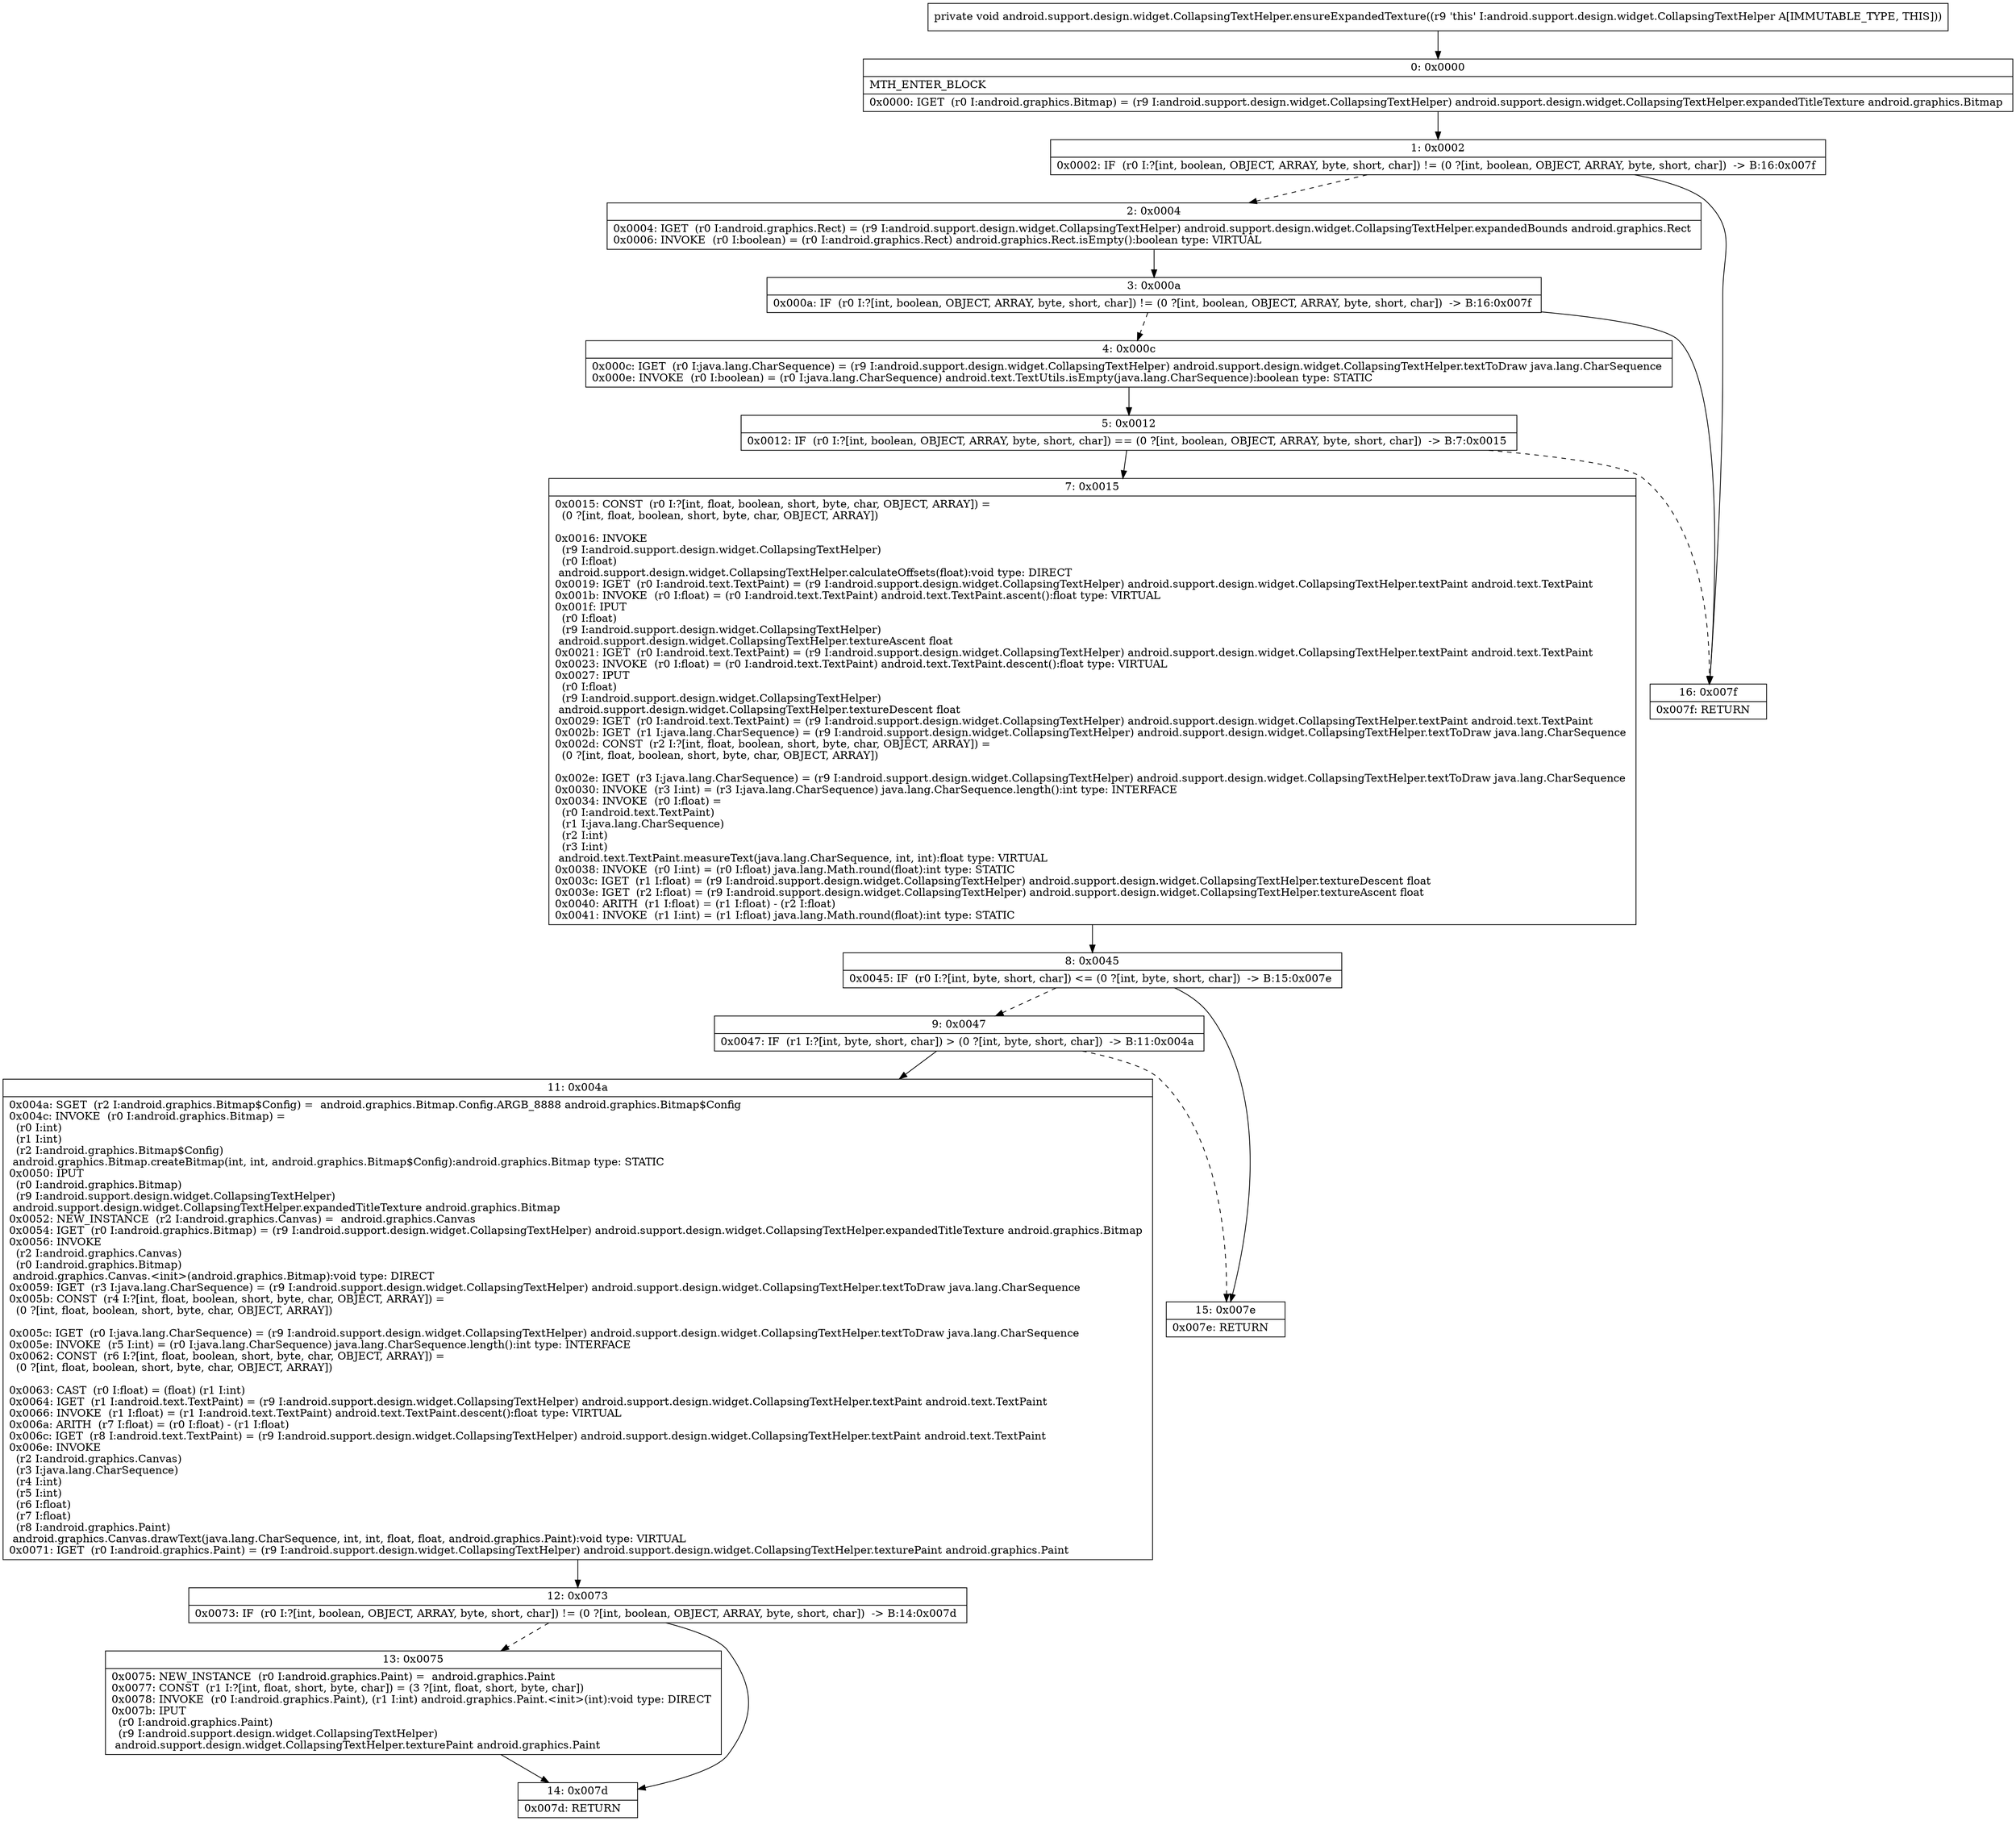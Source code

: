 digraph "CFG forandroid.support.design.widget.CollapsingTextHelper.ensureExpandedTexture()V" {
Node_0 [shape=record,label="{0\:\ 0x0000|MTH_ENTER_BLOCK\l|0x0000: IGET  (r0 I:android.graphics.Bitmap) = (r9 I:android.support.design.widget.CollapsingTextHelper) android.support.design.widget.CollapsingTextHelper.expandedTitleTexture android.graphics.Bitmap \l}"];
Node_1 [shape=record,label="{1\:\ 0x0002|0x0002: IF  (r0 I:?[int, boolean, OBJECT, ARRAY, byte, short, char]) != (0 ?[int, boolean, OBJECT, ARRAY, byte, short, char])  \-\> B:16:0x007f \l}"];
Node_2 [shape=record,label="{2\:\ 0x0004|0x0004: IGET  (r0 I:android.graphics.Rect) = (r9 I:android.support.design.widget.CollapsingTextHelper) android.support.design.widget.CollapsingTextHelper.expandedBounds android.graphics.Rect \l0x0006: INVOKE  (r0 I:boolean) = (r0 I:android.graphics.Rect) android.graphics.Rect.isEmpty():boolean type: VIRTUAL \l}"];
Node_3 [shape=record,label="{3\:\ 0x000a|0x000a: IF  (r0 I:?[int, boolean, OBJECT, ARRAY, byte, short, char]) != (0 ?[int, boolean, OBJECT, ARRAY, byte, short, char])  \-\> B:16:0x007f \l}"];
Node_4 [shape=record,label="{4\:\ 0x000c|0x000c: IGET  (r0 I:java.lang.CharSequence) = (r9 I:android.support.design.widget.CollapsingTextHelper) android.support.design.widget.CollapsingTextHelper.textToDraw java.lang.CharSequence \l0x000e: INVOKE  (r0 I:boolean) = (r0 I:java.lang.CharSequence) android.text.TextUtils.isEmpty(java.lang.CharSequence):boolean type: STATIC \l}"];
Node_5 [shape=record,label="{5\:\ 0x0012|0x0012: IF  (r0 I:?[int, boolean, OBJECT, ARRAY, byte, short, char]) == (0 ?[int, boolean, OBJECT, ARRAY, byte, short, char])  \-\> B:7:0x0015 \l}"];
Node_7 [shape=record,label="{7\:\ 0x0015|0x0015: CONST  (r0 I:?[int, float, boolean, short, byte, char, OBJECT, ARRAY]) = \l  (0 ?[int, float, boolean, short, byte, char, OBJECT, ARRAY])\l \l0x0016: INVOKE  \l  (r9 I:android.support.design.widget.CollapsingTextHelper)\l  (r0 I:float)\l android.support.design.widget.CollapsingTextHelper.calculateOffsets(float):void type: DIRECT \l0x0019: IGET  (r0 I:android.text.TextPaint) = (r9 I:android.support.design.widget.CollapsingTextHelper) android.support.design.widget.CollapsingTextHelper.textPaint android.text.TextPaint \l0x001b: INVOKE  (r0 I:float) = (r0 I:android.text.TextPaint) android.text.TextPaint.ascent():float type: VIRTUAL \l0x001f: IPUT  \l  (r0 I:float)\l  (r9 I:android.support.design.widget.CollapsingTextHelper)\l android.support.design.widget.CollapsingTextHelper.textureAscent float \l0x0021: IGET  (r0 I:android.text.TextPaint) = (r9 I:android.support.design.widget.CollapsingTextHelper) android.support.design.widget.CollapsingTextHelper.textPaint android.text.TextPaint \l0x0023: INVOKE  (r0 I:float) = (r0 I:android.text.TextPaint) android.text.TextPaint.descent():float type: VIRTUAL \l0x0027: IPUT  \l  (r0 I:float)\l  (r9 I:android.support.design.widget.CollapsingTextHelper)\l android.support.design.widget.CollapsingTextHelper.textureDescent float \l0x0029: IGET  (r0 I:android.text.TextPaint) = (r9 I:android.support.design.widget.CollapsingTextHelper) android.support.design.widget.CollapsingTextHelper.textPaint android.text.TextPaint \l0x002b: IGET  (r1 I:java.lang.CharSequence) = (r9 I:android.support.design.widget.CollapsingTextHelper) android.support.design.widget.CollapsingTextHelper.textToDraw java.lang.CharSequence \l0x002d: CONST  (r2 I:?[int, float, boolean, short, byte, char, OBJECT, ARRAY]) = \l  (0 ?[int, float, boolean, short, byte, char, OBJECT, ARRAY])\l \l0x002e: IGET  (r3 I:java.lang.CharSequence) = (r9 I:android.support.design.widget.CollapsingTextHelper) android.support.design.widget.CollapsingTextHelper.textToDraw java.lang.CharSequence \l0x0030: INVOKE  (r3 I:int) = (r3 I:java.lang.CharSequence) java.lang.CharSequence.length():int type: INTERFACE \l0x0034: INVOKE  (r0 I:float) = \l  (r0 I:android.text.TextPaint)\l  (r1 I:java.lang.CharSequence)\l  (r2 I:int)\l  (r3 I:int)\l android.text.TextPaint.measureText(java.lang.CharSequence, int, int):float type: VIRTUAL \l0x0038: INVOKE  (r0 I:int) = (r0 I:float) java.lang.Math.round(float):int type: STATIC \l0x003c: IGET  (r1 I:float) = (r9 I:android.support.design.widget.CollapsingTextHelper) android.support.design.widget.CollapsingTextHelper.textureDescent float \l0x003e: IGET  (r2 I:float) = (r9 I:android.support.design.widget.CollapsingTextHelper) android.support.design.widget.CollapsingTextHelper.textureAscent float \l0x0040: ARITH  (r1 I:float) = (r1 I:float) \- (r2 I:float) \l0x0041: INVOKE  (r1 I:int) = (r1 I:float) java.lang.Math.round(float):int type: STATIC \l}"];
Node_8 [shape=record,label="{8\:\ 0x0045|0x0045: IF  (r0 I:?[int, byte, short, char]) \<= (0 ?[int, byte, short, char])  \-\> B:15:0x007e \l}"];
Node_9 [shape=record,label="{9\:\ 0x0047|0x0047: IF  (r1 I:?[int, byte, short, char]) \> (0 ?[int, byte, short, char])  \-\> B:11:0x004a \l}"];
Node_11 [shape=record,label="{11\:\ 0x004a|0x004a: SGET  (r2 I:android.graphics.Bitmap$Config) =  android.graphics.Bitmap.Config.ARGB_8888 android.graphics.Bitmap$Config \l0x004c: INVOKE  (r0 I:android.graphics.Bitmap) = \l  (r0 I:int)\l  (r1 I:int)\l  (r2 I:android.graphics.Bitmap$Config)\l android.graphics.Bitmap.createBitmap(int, int, android.graphics.Bitmap$Config):android.graphics.Bitmap type: STATIC \l0x0050: IPUT  \l  (r0 I:android.graphics.Bitmap)\l  (r9 I:android.support.design.widget.CollapsingTextHelper)\l android.support.design.widget.CollapsingTextHelper.expandedTitleTexture android.graphics.Bitmap \l0x0052: NEW_INSTANCE  (r2 I:android.graphics.Canvas) =  android.graphics.Canvas \l0x0054: IGET  (r0 I:android.graphics.Bitmap) = (r9 I:android.support.design.widget.CollapsingTextHelper) android.support.design.widget.CollapsingTextHelper.expandedTitleTexture android.graphics.Bitmap \l0x0056: INVOKE  \l  (r2 I:android.graphics.Canvas)\l  (r0 I:android.graphics.Bitmap)\l android.graphics.Canvas.\<init\>(android.graphics.Bitmap):void type: DIRECT \l0x0059: IGET  (r3 I:java.lang.CharSequence) = (r9 I:android.support.design.widget.CollapsingTextHelper) android.support.design.widget.CollapsingTextHelper.textToDraw java.lang.CharSequence \l0x005b: CONST  (r4 I:?[int, float, boolean, short, byte, char, OBJECT, ARRAY]) = \l  (0 ?[int, float, boolean, short, byte, char, OBJECT, ARRAY])\l \l0x005c: IGET  (r0 I:java.lang.CharSequence) = (r9 I:android.support.design.widget.CollapsingTextHelper) android.support.design.widget.CollapsingTextHelper.textToDraw java.lang.CharSequence \l0x005e: INVOKE  (r5 I:int) = (r0 I:java.lang.CharSequence) java.lang.CharSequence.length():int type: INTERFACE \l0x0062: CONST  (r6 I:?[int, float, boolean, short, byte, char, OBJECT, ARRAY]) = \l  (0 ?[int, float, boolean, short, byte, char, OBJECT, ARRAY])\l \l0x0063: CAST  (r0 I:float) = (float) (r1 I:int) \l0x0064: IGET  (r1 I:android.text.TextPaint) = (r9 I:android.support.design.widget.CollapsingTextHelper) android.support.design.widget.CollapsingTextHelper.textPaint android.text.TextPaint \l0x0066: INVOKE  (r1 I:float) = (r1 I:android.text.TextPaint) android.text.TextPaint.descent():float type: VIRTUAL \l0x006a: ARITH  (r7 I:float) = (r0 I:float) \- (r1 I:float) \l0x006c: IGET  (r8 I:android.text.TextPaint) = (r9 I:android.support.design.widget.CollapsingTextHelper) android.support.design.widget.CollapsingTextHelper.textPaint android.text.TextPaint \l0x006e: INVOKE  \l  (r2 I:android.graphics.Canvas)\l  (r3 I:java.lang.CharSequence)\l  (r4 I:int)\l  (r5 I:int)\l  (r6 I:float)\l  (r7 I:float)\l  (r8 I:android.graphics.Paint)\l android.graphics.Canvas.drawText(java.lang.CharSequence, int, int, float, float, android.graphics.Paint):void type: VIRTUAL \l0x0071: IGET  (r0 I:android.graphics.Paint) = (r9 I:android.support.design.widget.CollapsingTextHelper) android.support.design.widget.CollapsingTextHelper.texturePaint android.graphics.Paint \l}"];
Node_12 [shape=record,label="{12\:\ 0x0073|0x0073: IF  (r0 I:?[int, boolean, OBJECT, ARRAY, byte, short, char]) != (0 ?[int, boolean, OBJECT, ARRAY, byte, short, char])  \-\> B:14:0x007d \l}"];
Node_13 [shape=record,label="{13\:\ 0x0075|0x0075: NEW_INSTANCE  (r0 I:android.graphics.Paint) =  android.graphics.Paint \l0x0077: CONST  (r1 I:?[int, float, short, byte, char]) = (3 ?[int, float, short, byte, char]) \l0x0078: INVOKE  (r0 I:android.graphics.Paint), (r1 I:int) android.graphics.Paint.\<init\>(int):void type: DIRECT \l0x007b: IPUT  \l  (r0 I:android.graphics.Paint)\l  (r9 I:android.support.design.widget.CollapsingTextHelper)\l android.support.design.widget.CollapsingTextHelper.texturePaint android.graphics.Paint \l}"];
Node_14 [shape=record,label="{14\:\ 0x007d|0x007d: RETURN   \l}"];
Node_15 [shape=record,label="{15\:\ 0x007e|0x007e: RETURN   \l}"];
Node_16 [shape=record,label="{16\:\ 0x007f|0x007f: RETURN   \l}"];
MethodNode[shape=record,label="{private void android.support.design.widget.CollapsingTextHelper.ensureExpandedTexture((r9 'this' I:android.support.design.widget.CollapsingTextHelper A[IMMUTABLE_TYPE, THIS])) }"];
MethodNode -> Node_0;
Node_0 -> Node_1;
Node_1 -> Node_2[style=dashed];
Node_1 -> Node_16;
Node_2 -> Node_3;
Node_3 -> Node_4[style=dashed];
Node_3 -> Node_16;
Node_4 -> Node_5;
Node_5 -> Node_7;
Node_5 -> Node_16[style=dashed];
Node_7 -> Node_8;
Node_8 -> Node_9[style=dashed];
Node_8 -> Node_15;
Node_9 -> Node_11;
Node_9 -> Node_15[style=dashed];
Node_11 -> Node_12;
Node_12 -> Node_13[style=dashed];
Node_12 -> Node_14;
Node_13 -> Node_14;
}

